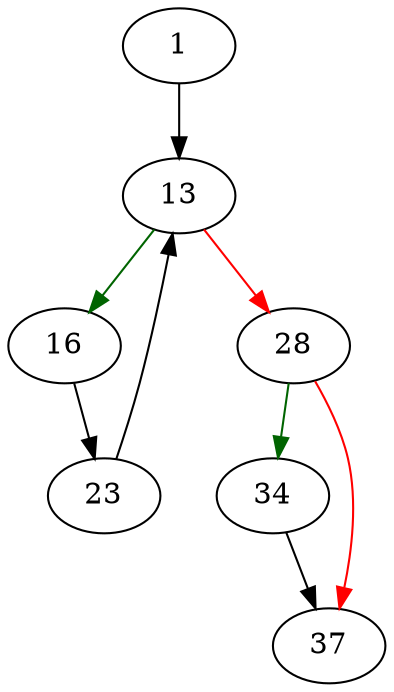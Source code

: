 strict digraph "estimateTableWidth" {
	// Node definitions.
	1 [entry=true];
	13;
	16;
	28;
	23;
	34;
	37;

	// Edge definitions.
	1 -> 13;
	13 -> 16 [
		color=darkgreen
		cond=true
	];
	13 -> 28 [
		color=red
		cond=false
	];
	16 -> 23;
	28 -> 34 [
		color=darkgreen
		cond=true
	];
	28 -> 37 [
		color=red
		cond=false
	];
	23 -> 13;
	34 -> 37;
}